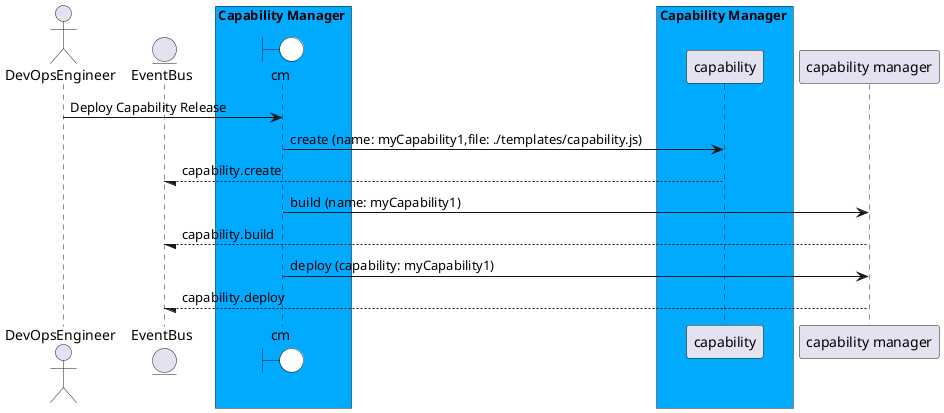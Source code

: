 @startuml

actor "DevOpsEngineer"


entity EventBus

box Capability Manager #00aaff
    boundary cm #white
end box


box Capability Manager #00aaff
            participant capability
    end box


"DevOpsEngineer" -> cm: Deploy Capability Release

    cm -> "capability": create (name: myCapability1,file: ./templates/capability.js)

    "capability" --/ EventBus: capability.create

    cm -> "capability manager": build (name: myCapability1)

    "capability manager" --/ EventBus: capability.build

    cm -> "capability manager": deploy (capability: myCapability1)

    "capability manager" --/ EventBus: capability.deploy



@enduml
